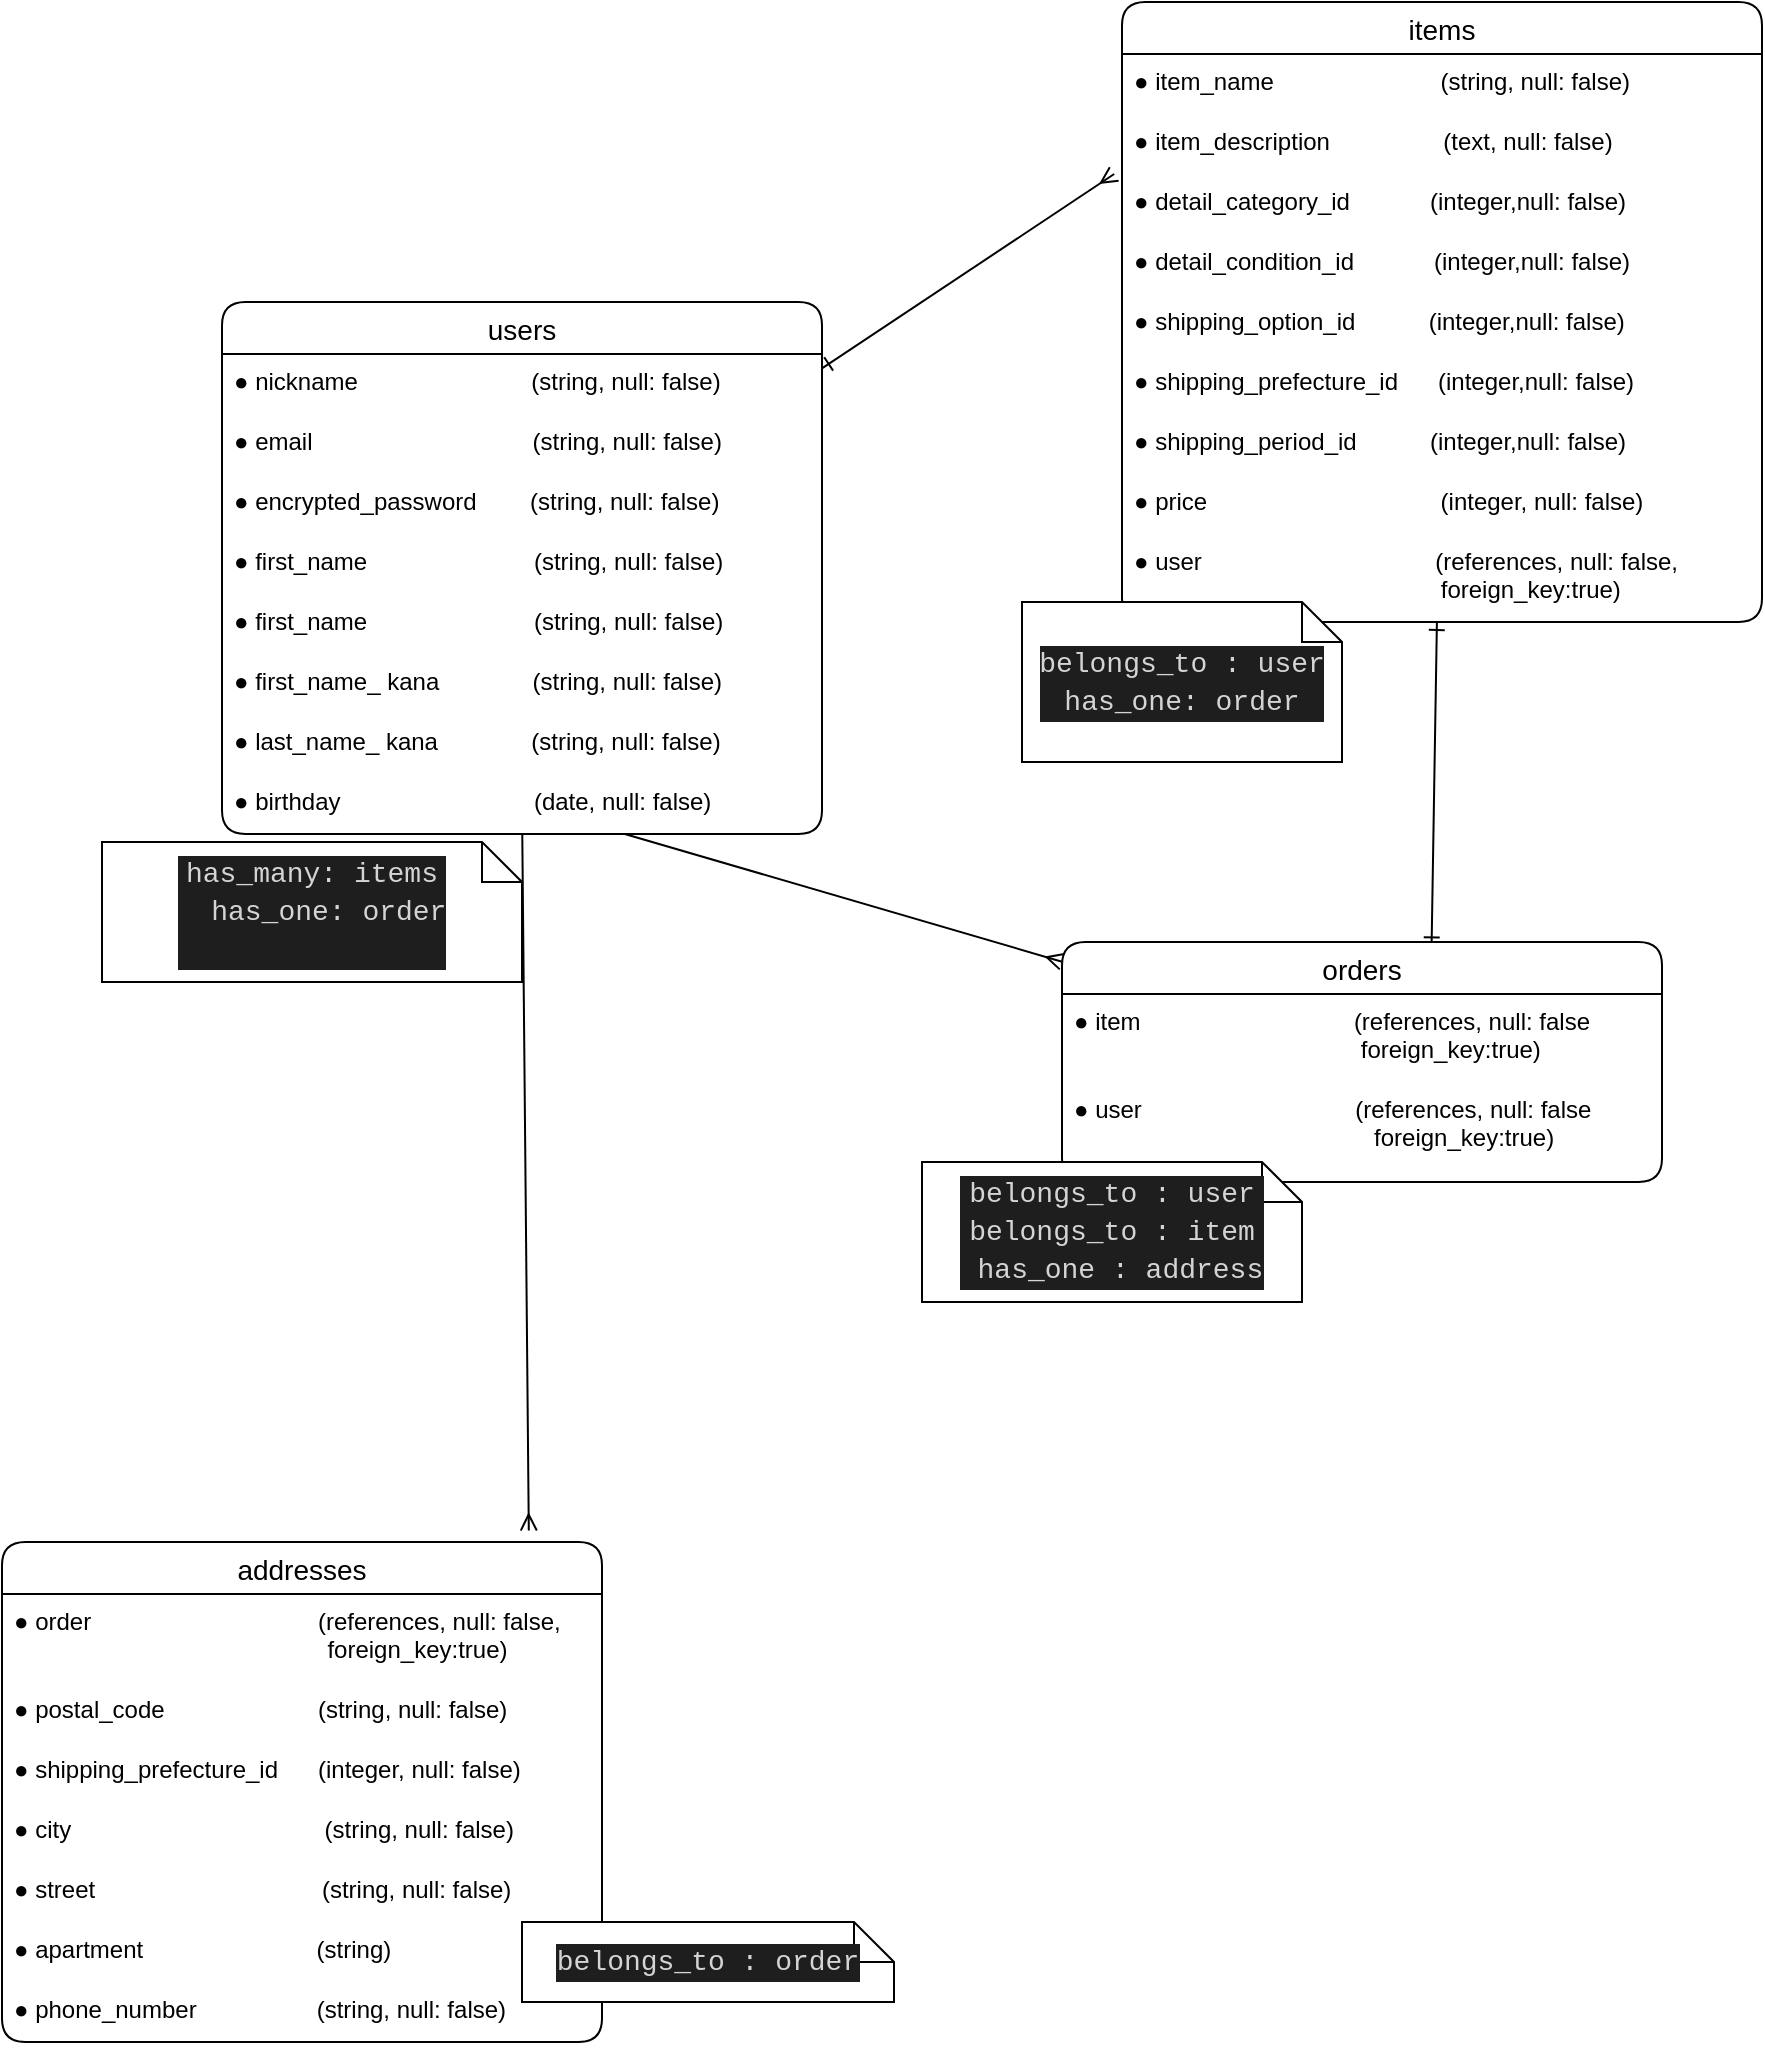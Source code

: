 <mxfile>
    <diagram id="eYWzA-uGWt_b2vv-N-er" name="ER DIAGRAM">
        <mxGraphModel dx="942" dy="424" grid="1" gridSize="10" guides="1" tooltips="1" connect="1" arrows="1" fold="1" page="1" pageScale="1" pageWidth="827" pageHeight="1169" background="none" math="0" shadow="0">
            <root>
                <mxCell id="0"/>
                <mxCell id="1" parent="0"/>
                <mxCell id="UKS5NDEVujj-_0LDynVg-239" style="edgeStyle=none;html=1;entryX=-0.013;entryY=0;entryDx=0;entryDy=0;entryPerimeter=0;startArrow=ERone;startFill=0;endArrow=ERmany;endFill=0;" parent="1" source="48" edge="1">
                    <mxGeometry relative="1" as="geometry">
                        <mxPoint x="636.1" y="106" as="targetPoint"/>
                    </mxGeometry>
                </mxCell>
                <mxCell id="48" value="users" style="swimlane;fontStyle=0;childLayout=stackLayout;horizontal=1;startSize=26;horizontalStack=0;resizeParent=1;resizeParentMax=0;resizeLast=0;collapsible=1;marginBottom=0;align=center;fontSize=14;rounded=1;strokeColor=default;" parent="1" vertex="1">
                    <mxGeometry x="190" y="170" width="300" height="266" as="geometry"/>
                </mxCell>
                <mxCell id="79" value="● nickname                          (string, null: false)" style="text;strokeColor=none;fillColor=none;spacingLeft=4;spacingRight=4;overflow=hidden;rotatable=0;points=[[0,0.5],[1,0.5]];portConstraint=eastwest;fontSize=12;rounded=1;" parent="48" vertex="1">
                    <mxGeometry y="26" width="300" height="30" as="geometry"/>
                </mxCell>
                <mxCell id="49" value="● email                                 (string, null: false)" style="text;strokeColor=none;fillColor=none;spacingLeft=4;spacingRight=4;overflow=hidden;rotatable=0;points=[[0,0.5],[1,0.5]];portConstraint=eastwest;fontSize=12;rounded=1;" parent="48" vertex="1">
                    <mxGeometry y="56" width="300" height="30" as="geometry"/>
                </mxCell>
                <mxCell id="81" value="● encrypted_password        (string, null: false)" style="text;strokeColor=none;fillColor=none;spacingLeft=4;spacingRight=4;overflow=hidden;rotatable=0;points=[[0,0.5],[1,0.5]];portConstraint=eastwest;fontSize=12;rounded=1;" parent="48" vertex="1">
                    <mxGeometry y="86" width="300" height="30" as="geometry"/>
                </mxCell>
                <mxCell id="89" value="● first_name                         (string, null: false)" style="text;strokeColor=none;fillColor=none;spacingLeft=4;spacingRight=4;overflow=hidden;rotatable=0;points=[[0,0.5],[1,0.5]];portConstraint=eastwest;fontSize=12;rounded=1;" parent="48" vertex="1">
                    <mxGeometry y="116" width="300" height="30" as="geometry"/>
                </mxCell>
                <mxCell id="90" value="● first_name                         (string, null: false)" style="text;strokeColor=none;fillColor=none;spacingLeft=4;spacingRight=4;overflow=hidden;rotatable=0;points=[[0,0.5],[1,0.5]];portConstraint=eastwest;fontSize=12;rounded=1;" parent="48" vertex="1">
                    <mxGeometry y="146" width="300" height="30" as="geometry"/>
                </mxCell>
                <mxCell id="82" value="● first_name_ kana              (string, null: false)" style="text;strokeColor=none;fillColor=none;spacingLeft=4;spacingRight=4;overflow=hidden;rotatable=0;points=[[0,0.5],[1,0.5]];portConstraint=eastwest;fontSize=12;rounded=1;" parent="48" vertex="1">
                    <mxGeometry y="176" width="300" height="30" as="geometry"/>
                </mxCell>
                <mxCell id="88" value="● last_name_ kana              (string, null: false)" style="text;strokeColor=none;fillColor=none;spacingLeft=4;spacingRight=4;overflow=hidden;rotatable=0;points=[[0,0.5],[1,0.5]];portConstraint=eastwest;fontSize=12;rounded=1;" parent="48" vertex="1">
                    <mxGeometry y="206" width="300" height="30" as="geometry"/>
                </mxCell>
                <mxCell id="80" value="● birthday                             (date, null: false)" style="text;strokeColor=none;fillColor=none;spacingLeft=4;spacingRight=4;overflow=hidden;rotatable=0;points=[[0,0.5],[1,0.5]];portConstraint=eastwest;fontSize=12;rounded=1;" parent="48" vertex="1">
                    <mxGeometry y="236" width="300" height="30" as="geometry"/>
                </mxCell>
                <mxCell id="238" style="edgeStyle=none;html=1;entryX=0.616;entryY=0.014;entryDx=0;entryDy=0;entryPerimeter=0;endArrow=ERone;endFill=0;startArrow=ERone;startFill=0;" parent="1" source="83" target="227" edge="1">
                    <mxGeometry relative="1" as="geometry"/>
                </mxCell>
                <mxCell id="83" value="items" style="swimlane;fontStyle=0;childLayout=stackLayout;horizontal=1;startSize=26;horizontalStack=0;resizeParent=1;resizeParentMax=0;resizeLast=0;collapsible=1;marginBottom=0;align=center;fontSize=14;rounded=1;" parent="1" vertex="1">
                    <mxGeometry x="640" y="20" width="320" height="310" as="geometry"/>
                </mxCell>
                <mxCell id="85" value="● item_name                         (string, null: false)" style="text;strokeColor=none;fillColor=none;spacingLeft=4;spacingRight=4;overflow=hidden;rotatable=0;points=[[0,0.5],[1,0.5]];portConstraint=eastwest;fontSize=12;rounded=1;" parent="83" vertex="1">
                    <mxGeometry y="26" width="320" height="30" as="geometry"/>
                </mxCell>
                <mxCell id="94" value="● item_description                 (text, null: false)" style="text;strokeColor=none;fillColor=none;spacingLeft=4;spacingRight=4;overflow=hidden;rotatable=0;points=[[0,0.5],[1,0.5]];portConstraint=eastwest;fontSize=12;rounded=1;" parent="83" vertex="1">
                    <mxGeometry y="56" width="320" height="30" as="geometry"/>
                </mxCell>
                <mxCell id="252" value="● detail_category_id            (integer,null: false)" style="text;strokeColor=none;fillColor=none;spacingLeft=4;spacingRight=4;overflow=hidden;rotatable=0;points=[[0,0.5],[1,0.5]];portConstraint=eastwest;fontSize=12;" parent="83" vertex="1">
                    <mxGeometry y="86" width="320" height="30" as="geometry"/>
                </mxCell>
                <mxCell id="248" value="● detail_condition_id            (integer,null: false)" style="text;strokeColor=none;fillColor=none;spacingLeft=4;spacingRight=4;overflow=hidden;rotatable=0;points=[[0,0.5],[1,0.5]];portConstraint=eastwest;fontSize=12;" parent="83" vertex="1">
                    <mxGeometry y="116" width="320" height="30" as="geometry"/>
                </mxCell>
                <mxCell id="249" value="● shipping_option_id           (integer,null: false)" style="text;strokeColor=none;fillColor=none;spacingLeft=4;spacingRight=4;overflow=hidden;rotatable=0;points=[[0,0.5],[1,0.5]];portConstraint=eastwest;fontSize=12;" parent="83" vertex="1">
                    <mxGeometry y="146" width="320" height="30" as="geometry"/>
                </mxCell>
                <mxCell id="250" value="● shipping_prefecture_id      (integer,null: false)" style="text;strokeColor=none;fillColor=none;spacingLeft=4;spacingRight=4;overflow=hidden;rotatable=0;points=[[0,0.5],[1,0.5]];portConstraint=eastwest;fontSize=12;" parent="83" vertex="1">
                    <mxGeometry y="176" width="320" height="30" as="geometry"/>
                </mxCell>
                <mxCell id="251" value="● shipping_period_id           (integer,null: false)" style="text;strokeColor=none;fillColor=none;spacingLeft=4;spacingRight=4;overflow=hidden;rotatable=0;points=[[0,0.5],[1,0.5]];portConstraint=eastwest;fontSize=12;" parent="83" vertex="1">
                    <mxGeometry y="206" width="320" height="30" as="geometry"/>
                </mxCell>
                <mxCell id="91" value="● price                                   (integer, null: false)" style="text;strokeColor=none;fillColor=none;spacingLeft=4;spacingRight=4;overflow=hidden;rotatable=0;points=[[0,0.5],[1,0.5]];portConstraint=eastwest;fontSize=12;rounded=1;" parent="83" vertex="1">
                    <mxGeometry y="236" width="320" height="30" as="geometry"/>
                </mxCell>
                <mxCell id="235" value="● user                                   (references, null: false,&#10;                                              foreign_key:true)" style="text;strokeColor=none;fillColor=none;spacingLeft=4;spacingRight=4;overflow=hidden;rotatable=0;points=[[0,0.5],[1,0.5]];portConstraint=eastwest;fontSize=12;" parent="83" vertex="1">
                    <mxGeometry y="266" width="320" height="44" as="geometry"/>
                </mxCell>
                <mxCell id="202" value="addresses" style="swimlane;fontStyle=0;childLayout=stackLayout;horizontal=1;startSize=26;horizontalStack=0;resizeParent=1;resizeParentMax=0;resizeLast=0;collapsible=1;marginBottom=0;align=center;fontSize=14;rounded=1;" parent="1" vertex="1">
                    <mxGeometry x="80" y="790" width="300" height="250" as="geometry"/>
                </mxCell>
                <mxCell id="253" value="● order                                  (references, null: false,&#10;                                               foreign_key:true)" style="text;strokeColor=none;fillColor=none;spacingLeft=4;spacingRight=4;overflow=hidden;rotatable=0;points=[[0,0.5],[1,0.5]];portConstraint=eastwest;fontSize=12;" parent="202" vertex="1">
                    <mxGeometry y="26" width="300" height="44" as="geometry"/>
                </mxCell>
                <mxCell id="203" value="● postal_code                       (string, null: false)" style="text;strokeColor=none;fillColor=none;spacingLeft=4;spacingRight=4;overflow=hidden;rotatable=0;points=[[0,0.5],[1,0.5]];portConstraint=eastwest;fontSize=12;rounded=1;" parent="202" vertex="1">
                    <mxGeometry y="70" width="300" height="30" as="geometry"/>
                </mxCell>
                <mxCell id="204" value="● shipping_prefecture_id      (integer, null: false)" style="text;strokeColor=none;fillColor=none;spacingLeft=4;spacingRight=4;overflow=hidden;rotatable=0;points=[[0,0.5],[1,0.5]];portConstraint=eastwest;fontSize=12;rounded=1;" parent="202" vertex="1">
                    <mxGeometry y="100" width="300" height="30" as="geometry"/>
                </mxCell>
                <mxCell id="207" value="● city                                      (string, null: false)" style="text;strokeColor=none;fillColor=none;spacingLeft=4;spacingRight=4;overflow=hidden;rotatable=0;points=[[0,0.5],[1,0.5]];portConstraint=eastwest;fontSize=12;rounded=1;" parent="202" vertex="1">
                    <mxGeometry y="130" width="300" height="30" as="geometry"/>
                </mxCell>
                <mxCell id="208" value="● street                                  (string, null: false)" style="text;strokeColor=none;fillColor=none;spacingLeft=4;spacingRight=4;overflow=hidden;rotatable=0;points=[[0,0.5],[1,0.5]];portConstraint=eastwest;fontSize=12;rounded=1;" parent="202" vertex="1">
                    <mxGeometry y="160" width="300" height="30" as="geometry"/>
                </mxCell>
                <mxCell id="ojsz9SOW44I771ogdldl-239" value="● apartment                          (string)" style="text;strokeColor=none;fillColor=none;spacingLeft=4;spacingRight=4;overflow=hidden;rotatable=0;points=[[0,0.5],[1,0.5]];portConstraint=eastwest;fontSize=12;rounded=1;" parent="202" vertex="1">
                    <mxGeometry y="190" width="300" height="30" as="geometry"/>
                </mxCell>
                <mxCell id="205" value="● phone_number                  (string, null: false)" style="text;strokeColor=none;fillColor=none;spacingLeft=4;spacingRight=4;overflow=hidden;rotatable=0;points=[[0,0.5],[1,0.5]];portConstraint=eastwest;fontSize=12;rounded=1;" parent="202" vertex="1">
                    <mxGeometry y="220" width="300" height="30" as="geometry"/>
                </mxCell>
                <mxCell id="217" style="edgeStyle=none;html=1;entryX=0.878;entryY=-0.023;entryDx=0;entryDy=0;endArrow=ERmany;endFill=0;entryPerimeter=0;" parent="1" source="80" target="202" edge="1">
                    <mxGeometry relative="1" as="geometry">
                        <mxPoint x="464.688" y="492.01" as="sourcePoint"/>
                        <mxPoint x="390" y="780" as="targetPoint"/>
                    </mxGeometry>
                </mxCell>
                <mxCell id="227" value="orders" style="swimlane;fontStyle=0;childLayout=stackLayout;horizontal=1;startSize=26;horizontalStack=0;resizeParent=1;resizeParentMax=0;resizeLast=0;collapsible=1;marginBottom=0;align=center;fontSize=14;rounded=1;" parent="1" vertex="1">
                    <mxGeometry x="610" y="490" width="300" height="120" as="geometry"/>
                </mxCell>
                <mxCell id="232" value="● item                                (references, null: false&#10;                                           foreign_key:true)&#10;" style="text;strokeColor=none;fillColor=none;spacingLeft=4;spacingRight=4;overflow=hidden;rotatable=0;points=[[0,0.5],[1,0.5]];portConstraint=eastwest;fontSize=12;rounded=1;" parent="227" vertex="1">
                    <mxGeometry y="26" width="300" height="44" as="geometry"/>
                </mxCell>
                <mxCell id="UKS5NDEVujj-_0LDynVg-240" value="● user                                (references, null: false&#10;                                             foreign_key:true)&#10;" style="text;strokeColor=none;fillColor=none;spacingLeft=4;spacingRight=4;overflow=hidden;rotatable=0;points=[[0,0.5],[1,0.5]];portConstraint=eastwest;fontSize=12;" parent="227" vertex="1">
                    <mxGeometry y="70" width="300" height="50" as="geometry"/>
                </mxCell>
                <mxCell id="239" style="edgeStyle=none;html=1;entryX=0;entryY=0.082;entryDx=0;entryDy=0;entryPerimeter=0;endArrow=ERmany;endFill=0;" parent="1" source="80" target="227" edge="1">
                    <mxGeometry relative="1" as="geometry"/>
                </mxCell>
                <mxCell id="242" value="&lt;div style=&quot;color: rgb(212, 212, 212); background-color: rgb(30, 30, 30); font-family: Consolas, &amp;quot;Courier New&amp;quot;, monospace; font-size: 14px; line-height: 19px;&quot;&gt;belongs_to : order&lt;br&gt;&lt;/div&gt;" style="shape=note;size=20;whiteSpace=wrap;html=1;" parent="1" vertex="1">
                    <mxGeometry x="340" y="980" width="186" height="40" as="geometry"/>
                </mxCell>
                <mxCell id="243" value="&lt;div style=&quot;color: rgb(212, 212, 212); background-color: rgb(30, 30, 30); font-family: Consolas, &amp;quot;Courier New&amp;quot;, monospace; font-size: 14px; line-height: 19px;&quot;&gt;&lt;div&gt;has_many: items&lt;/div&gt;&lt;div&gt;&amp;nbsp;&amp;nbsp;has_one: order&lt;/div&gt;&lt;div&gt;&amp;nbsp;&lt;/div&gt;&lt;/div&gt;" style="shape=note;size=20;whiteSpace=wrap;html=1;" parent="1" vertex="1">
                    <mxGeometry x="130" y="440" width="210" height="70" as="geometry"/>
                </mxCell>
                <mxCell id="244" value="&lt;div style=&quot;color: rgb(212, 212, 212); background-color: rgb(30, 30, 30); font-family: Consolas, &amp;quot;Courier New&amp;quot;, monospace; font-size: 14px; line-height: 19px;&quot;&gt;&lt;div&gt;belongs_to : user&lt;/div&gt;&lt;div&gt;belongs_to : item&lt;br&gt;&lt;/div&gt;&lt;div&gt;&amp;nbsp;has_one : address&lt;/div&gt;&lt;/div&gt;" style="shape=note;size=20;whiteSpace=wrap;html=1;" parent="1" vertex="1">
                    <mxGeometry x="540" y="600" width="190" height="70" as="geometry"/>
                </mxCell>
                <mxCell id="245" value="&lt;div style=&quot;color: rgb(212, 212, 212); background-color: rgb(30, 30, 30); font-family: Consolas, &amp;quot;Courier New&amp;quot;, monospace; font-size: 14px; line-height: 19px;&quot;&gt;&lt;div&gt;belongs_to : user&lt;/div&gt;&lt;div&gt;has_one: order&lt;/div&gt;&lt;/div&gt;" style="shape=note;size=20;whiteSpace=wrap;html=1;" parent="1" vertex="1">
                    <mxGeometry x="590" y="320" width="160" height="80" as="geometry"/>
                </mxCell>
            </root>
        </mxGraphModel>
    </diagram>
    <diagram id="fAapHvBh7JUTn6-X_2Tn" name="ページ2">
        <mxGraphModel dx="475" dy="424" grid="1" gridSize="10" guides="1" tooltips="1" connect="1" arrows="1" fold="1" page="1" pageScale="1" pageWidth="827" pageHeight="1169" math="0" shadow="0">
            <root>
                <mxCell id="0"/>
                <mxCell id="1" parent="0"/>
                <mxCell id="dABSziF1V-bKMRO1Erof-1" value="orders" style="swimlane;childLayout=stackLayout;horizontal=1;startSize=30;horizontalStack=0;rounded=1;fontSize=14;fontStyle=0;strokeWidth=2;resizeParent=0;resizeLast=1;shadow=0;dashed=0;align=center;strokeColor=default;" vertex="1" parent="1">
                    <mxGeometry x="60" y="240" width="160" height="120" as="geometry"/>
                </mxCell>
                <mxCell id="dABSziF1V-bKMRO1Erof-2" value="購入記録&#10;buyer = user&#10;#address&#10;credit card（外部）" style="align=left;strokeColor=none;fillColor=none;spacingLeft=4;fontSize=12;verticalAlign=top;resizable=0;rotatable=0;part=1;" vertex="1" parent="dABSziF1V-bKMRO1Erof-1">
                    <mxGeometry y="30" width="160" height="90" as="geometry"/>
                </mxCell>
                <mxCell id="dABSziF1V-bKMRO1Erof-3" value="selling items" style="swimlane;childLayout=stackLayout;horizontal=1;startSize=30;horizontalStack=0;rounded=1;fontSize=14;fontStyle=0;strokeWidth=2;resizeParent=0;resizeLast=1;shadow=0;dashed=0;align=center;strokeColor=default;" vertex="1" parent="1">
                    <mxGeometry x="540" y="240" width="160" height="120" as="geometry"/>
                </mxCell>
                <mxCell id="dABSziF1V-bKMRO1Erof-4" value="商品情報&#10;seller = user" style="align=left;strokeColor=none;fillColor=none;spacingLeft=4;fontSize=12;verticalAlign=top;resizable=0;rotatable=0;part=1;" vertex="1" parent="dABSziF1V-bKMRO1Erof-3">
                    <mxGeometry y="30" width="160" height="90" as="geometry"/>
                </mxCell>
                <mxCell id="dABSziF1V-bKMRO1Erof-5" value="users" style="swimlane;childLayout=stackLayout;horizontal=1;startSize=30;horizontalStack=0;rounded=1;fontSize=14;fontStyle=0;strokeWidth=2;resizeParent=0;resizeLast=1;shadow=0;dashed=0;align=center;strokeColor=default;" vertex="1" parent="1">
                    <mxGeometry x="280" y="40" width="160" height="120" as="geometry"/>
                </mxCell>
                <mxCell id="dABSziF1V-bKMRO1Erof-6" value="ユーザー情報" style="align=left;strokeColor=none;fillColor=none;spacingLeft=4;fontSize=12;verticalAlign=top;resizable=0;rotatable=0;part=1;" vertex="1" parent="dABSziF1V-bKMRO1Erof-5">
                    <mxGeometry y="30" width="160" height="90" as="geometry"/>
                </mxCell>
                <mxCell id="dABSziF1V-bKMRO1Erof-7" style="edgeStyle=none;html=1;entryX=0.696;entryY=-0.033;entryDx=0;entryDy=0;entryPerimeter=0;endArrow=ERmany;endFill=0;" edge="1" parent="1" target="dABSziF1V-bKMRO1Erof-1">
                    <mxGeometry relative="1" as="geometry">
                        <mxPoint x="280" y="110" as="sourcePoint"/>
                    </mxGeometry>
                </mxCell>
                <mxCell id="dABSziF1V-bKMRO1Erof-8" value="・userである&lt;br&gt;購入する人&lt;br&gt;・何度も購入できる" style="rounded=1;arcSize=10;whiteSpace=wrap;html=1;align=center;strokeColor=default;" vertex="1" parent="1">
                    <mxGeometry x="60" y="110" width="110" height="70" as="geometry"/>
                </mxCell>
                <mxCell id="dABSziF1V-bKMRO1Erof-9" value="・userである&lt;br&gt;販売する人&lt;br&gt;・何度も販売できる" style="rounded=1;arcSize=10;whiteSpace=wrap;html=1;align=center;strokeColor=default;" vertex="1" parent="1">
                    <mxGeometry x="520" y="80" width="150" height="70" as="geometry"/>
                </mxCell>
                <mxCell id="dABSziF1V-bKMRO1Erof-10" style="edgeStyle=none;html=1;entryX=0.375;entryY=-0.022;entryDx=0;entryDy=0;entryPerimeter=0;endArrow=ERmany;endFill=0;exitX=1;exitY=0.5;exitDx=0;exitDy=0;" edge="1" parent="1" source="dABSziF1V-bKMRO1Erof-6" target="dABSziF1V-bKMRO1Erof-3">
                    <mxGeometry relative="1" as="geometry"/>
                </mxCell>
                <mxCell id="dABSziF1V-bKMRO1Erof-11" value="・１回購入する時？&lt;br&gt;" style="rounded=1;arcSize=10;whiteSpace=wrap;html=1;align=center;strokeColor=default;" vertex="1" parent="1">
                    <mxGeometry x="330" y="340" width="110" height="70" as="geometry"/>
                </mxCell>
                <mxCell id="dABSziF1V-bKMRO1Erof-12" style="edgeStyle=none;html=1;entryX=0;entryY=0.25;entryDx=0;entryDy=0;endArrow=ERone;endFill=0;exitX=1;exitY=0.25;exitDx=0;exitDy=0;startArrow=ERone;startFill=0;" edge="1" parent="1" source="dABSziF1V-bKMRO1Erof-2" target="dABSziF1V-bKMRO1Erof-4">
                    <mxGeometry relative="1" as="geometry"/>
                </mxCell>
            </root>
        </mxGraphModel>
    </diagram>
</mxfile>